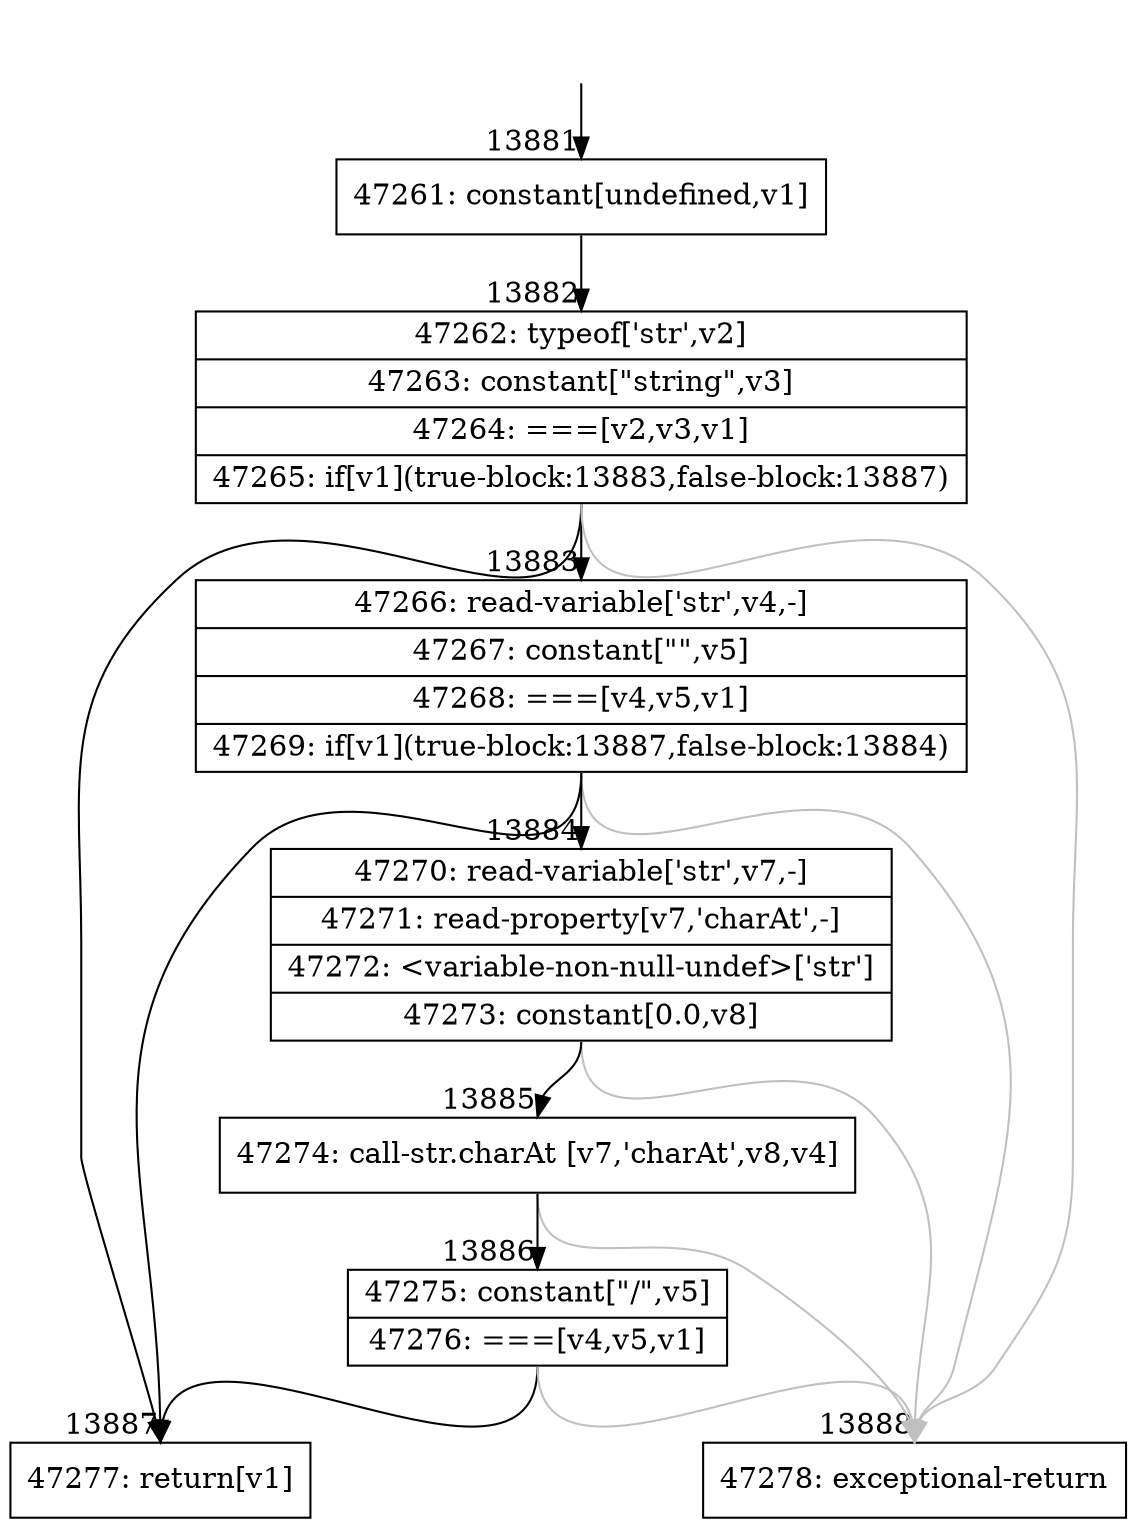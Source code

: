 digraph {
rankdir="TD"
BB_entry1147[shape=none,label=""];
BB_entry1147 -> BB13881 [tailport=s, headport=n, headlabel="    13881"]
BB13881 [shape=record label="{47261: constant[undefined,v1]}" ] 
BB13881 -> BB13882 [tailport=s, headport=n, headlabel="      13882"]
BB13882 [shape=record label="{47262: typeof['str',v2]|47263: constant[\"string\",v3]|47264: ===[v2,v3,v1]|47265: if[v1](true-block:13883,false-block:13887)}" ] 
BB13882 -> BB13887 [tailport=s, headport=n, headlabel="      13887"]
BB13882 -> BB13883 [tailport=s, headport=n, headlabel="      13883"]
BB13882 -> BB13888 [tailport=s, headport=n, color=gray, headlabel="      13888"]
BB13883 [shape=record label="{47266: read-variable['str',v4,-]|47267: constant[\"\",v5]|47268: ===[v4,v5,v1]|47269: if[v1](true-block:13887,false-block:13884)}" ] 
BB13883 -> BB13887 [tailport=s, headport=n]
BB13883 -> BB13884 [tailport=s, headport=n, headlabel="      13884"]
BB13883 -> BB13888 [tailport=s, headport=n, color=gray]
BB13884 [shape=record label="{47270: read-variable['str',v7,-]|47271: read-property[v7,'charAt',-]|47272: \<variable-non-null-undef\>['str']|47273: constant[0.0,v8]}" ] 
BB13884 -> BB13885 [tailport=s, headport=n, headlabel="      13885"]
BB13884 -> BB13888 [tailport=s, headport=n, color=gray]
BB13885 [shape=record label="{47274: call-str.charAt [v7,'charAt',v8,v4]}" ] 
BB13885 -> BB13886 [tailport=s, headport=n, headlabel="      13886"]
BB13885 -> BB13888 [tailport=s, headport=n, color=gray]
BB13886 [shape=record label="{47275: constant[\"/\",v5]|47276: ===[v4,v5,v1]}" ] 
BB13886 -> BB13887 [tailport=s, headport=n]
BB13886 -> BB13888 [tailport=s, headport=n, color=gray]
BB13887 [shape=record label="{47277: return[v1]}" ] 
BB13888 [shape=record label="{47278: exceptional-return}" ] 
//#$~ 25616
}
